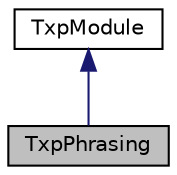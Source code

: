 digraph "TxpPhrasing"
{
  edge [fontname="Helvetica",fontsize="10",labelfontname="Helvetica",labelfontsize="10"];
  node [fontname="Helvetica",fontsize="10",shape=record];
  Node0 [label="TxpPhrasing",height=0.2,width=0.4,color="black", fillcolor="grey75", style="filled", fontcolor="black"];
  Node1 -> Node0 [dir="back",color="midnightblue",fontsize="10",style="solid",fontname="Helvetica"];
  Node1 [label="TxpModule",height=0.2,width=0.4,color="black", fillcolor="white", style="filled",URL="$classkaldi_1_1TxpModule.html",tooltip="Base class for all modules. "];
}
